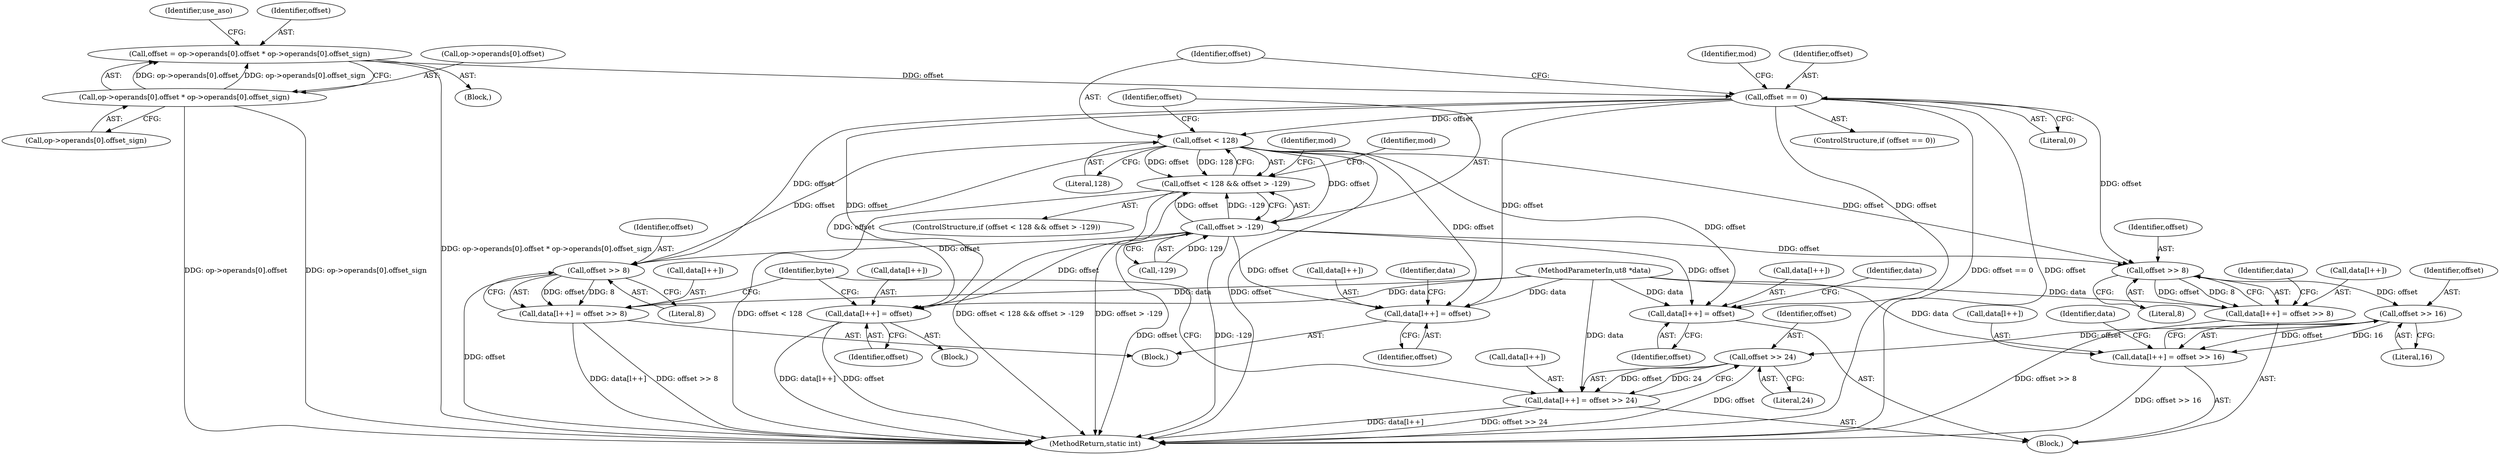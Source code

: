 digraph "0_radare2_f17bfd9f1da05f30f23a4dd05e9d2363e1406948@API" {
"1000583" [label="(Call,offset = op->operands[0].offset * op->operands[0].offset_sign)"];
"1000585" [label="(Call,op->operands[0].offset * op->operands[0].offset_sign)"];
"1000708" [label="(Call,offset == 0)"];
"1000718" [label="(Call,offset < 128)"];
"1000717" [label="(Call,offset < 128 && offset > -129)"];
"1000721" [label="(Call,offset > -129)"];
"1001159" [label="(Call,data[l++] = offset)"];
"1001175" [label="(Call,data[l++] = offset)"];
"1001186" [label="(Call,offset >> 8)"];
"1001181" [label="(Call,data[l++] = offset >> 8)"];
"1001197" [label="(Call,data[l++] = offset)"];
"1001208" [label="(Call,offset >> 8)"];
"1001203" [label="(Call,data[l++] = offset >> 8)"];
"1001216" [label="(Call,offset >> 16)"];
"1001211" [label="(Call,data[l++] = offset >> 16)"];
"1001224" [label="(Call,offset >> 24)"];
"1001219" [label="(Call,data[l++] = offset >> 24)"];
"1000713" [label="(Identifier,mod)"];
"1001202" [label="(Identifier,offset)"];
"1000506" [label="(Block,)"];
"1000723" [label="(Call,-129)"];
"1001180" [label="(Identifier,offset)"];
"1000707" [label="(ControlStructure,if (offset == 0))"];
"1000104" [label="(MethodParameterIn,ut8 *data)"];
"1000718" [label="(Call,offset < 128)"];
"1000602" [label="(Identifier,use_aso)"];
"1001159" [label="(Call,data[l++] = offset)"];
"1000720" [label="(Literal,128)"];
"1000721" [label="(Call,offset > -129)"];
"1001196" [label="(Block,)"];
"1000717" [label="(Call,offset < 128 && offset > -129)"];
"1001182" [label="(Call,data[l++])"];
"1001219" [label="(Call,data[l++] = offset >> 24)"];
"1001225" [label="(Identifier,offset)"];
"1000583" [label="(Call,offset = op->operands[0].offset * op->operands[0].offset_sign)"];
"1000716" [label="(ControlStructure,if (offset < 128 && offset > -129))"];
"1001188" [label="(Literal,8)"];
"1000722" [label="(Identifier,offset)"];
"1001218" [label="(Literal,16)"];
"1001226" [label="(Literal,24)"];
"1000732" [label="(Identifier,mod)"];
"1001175" [label="(Call,data[l++] = offset)"];
"1000584" [label="(Identifier,offset)"];
"1001208" [label="(Call,offset >> 8)"];
"1001213" [label="(Identifier,data)"];
"1001211" [label="(Call,data[l++] = offset >> 16)"];
"1001187" [label="(Identifier,offset)"];
"1001216" [label="(Call,offset >> 16)"];
"1001205" [label="(Identifier,data)"];
"1001204" [label="(Call,data[l++])"];
"1000593" [label="(Call,op->operands[0].offset_sign)"];
"1000708" [label="(Call,offset == 0)"];
"1001197" [label="(Call,data[l++] = offset)"];
"1003220" [label="(MethodReturn,static int)"];
"1001174" [label="(Block,)"];
"1001221" [label="(Identifier,data)"];
"1000719" [label="(Identifier,offset)"];
"1001160" [label="(Call,data[l++])"];
"1001198" [label="(Call,data[l++])"];
"1000727" [label="(Identifier,mod)"];
"1001164" [label="(Identifier,offset)"];
"1001220" [label="(Call,data[l++])"];
"1001210" [label="(Literal,8)"];
"1001186" [label="(Call,offset >> 8)"];
"1001176" [label="(Call,data[l++])"];
"1001209" [label="(Identifier,offset)"];
"1000586" [label="(Call,op->operands[0].offset)"];
"1001158" [label="(Block,)"];
"1000709" [label="(Identifier,offset)"];
"1001203" [label="(Call,data[l++] = offset >> 8)"];
"1001217" [label="(Identifier,offset)"];
"1001230" [label="(Identifier,byte)"];
"1001224" [label="(Call,offset >> 24)"];
"1000710" [label="(Literal,0)"];
"1000585" [label="(Call,op->operands[0].offset * op->operands[0].offset_sign)"];
"1001181" [label="(Call,data[l++] = offset >> 8)"];
"1001212" [label="(Call,data[l++])"];
"1001183" [label="(Identifier,data)"];
"1000583" -> "1000506"  [label="AST: "];
"1000583" -> "1000585"  [label="CFG: "];
"1000584" -> "1000583"  [label="AST: "];
"1000585" -> "1000583"  [label="AST: "];
"1000602" -> "1000583"  [label="CFG: "];
"1000583" -> "1003220"  [label="DDG: op->operands[0].offset * op->operands[0].offset_sign"];
"1000585" -> "1000583"  [label="DDG: op->operands[0].offset"];
"1000585" -> "1000583"  [label="DDG: op->operands[0].offset_sign"];
"1000583" -> "1000708"  [label="DDG: offset"];
"1000585" -> "1000593"  [label="CFG: "];
"1000586" -> "1000585"  [label="AST: "];
"1000593" -> "1000585"  [label="AST: "];
"1000585" -> "1003220"  [label="DDG: op->operands[0].offset"];
"1000585" -> "1003220"  [label="DDG: op->operands[0].offset_sign"];
"1000708" -> "1000707"  [label="AST: "];
"1000708" -> "1000710"  [label="CFG: "];
"1000709" -> "1000708"  [label="AST: "];
"1000710" -> "1000708"  [label="AST: "];
"1000713" -> "1000708"  [label="CFG: "];
"1000719" -> "1000708"  [label="CFG: "];
"1000708" -> "1003220"  [label="DDG: offset"];
"1000708" -> "1003220"  [label="DDG: offset == 0"];
"1000708" -> "1000718"  [label="DDG: offset"];
"1000708" -> "1001159"  [label="DDG: offset"];
"1000708" -> "1001175"  [label="DDG: offset"];
"1000708" -> "1001186"  [label="DDG: offset"];
"1000708" -> "1001197"  [label="DDG: offset"];
"1000708" -> "1001208"  [label="DDG: offset"];
"1000718" -> "1000717"  [label="AST: "];
"1000718" -> "1000720"  [label="CFG: "];
"1000719" -> "1000718"  [label="AST: "];
"1000720" -> "1000718"  [label="AST: "];
"1000722" -> "1000718"  [label="CFG: "];
"1000717" -> "1000718"  [label="CFG: "];
"1000718" -> "1003220"  [label="DDG: offset"];
"1000718" -> "1000717"  [label="DDG: offset"];
"1000718" -> "1000717"  [label="DDG: 128"];
"1000718" -> "1000721"  [label="DDG: offset"];
"1000718" -> "1001159"  [label="DDG: offset"];
"1000718" -> "1001175"  [label="DDG: offset"];
"1000718" -> "1001186"  [label="DDG: offset"];
"1000718" -> "1001197"  [label="DDG: offset"];
"1000718" -> "1001208"  [label="DDG: offset"];
"1000717" -> "1000716"  [label="AST: "];
"1000717" -> "1000721"  [label="CFG: "];
"1000721" -> "1000717"  [label="AST: "];
"1000727" -> "1000717"  [label="CFG: "];
"1000732" -> "1000717"  [label="CFG: "];
"1000717" -> "1003220"  [label="DDG: offset < 128 && offset > -129"];
"1000717" -> "1003220"  [label="DDG: offset > -129"];
"1000717" -> "1003220"  [label="DDG: offset < 128"];
"1000721" -> "1000717"  [label="DDG: offset"];
"1000721" -> "1000717"  [label="DDG: -129"];
"1000721" -> "1000723"  [label="CFG: "];
"1000722" -> "1000721"  [label="AST: "];
"1000723" -> "1000721"  [label="AST: "];
"1000721" -> "1003220"  [label="DDG: offset"];
"1000721" -> "1003220"  [label="DDG: -129"];
"1000723" -> "1000721"  [label="DDG: 129"];
"1000721" -> "1001159"  [label="DDG: offset"];
"1000721" -> "1001175"  [label="DDG: offset"];
"1000721" -> "1001186"  [label="DDG: offset"];
"1000721" -> "1001197"  [label="DDG: offset"];
"1000721" -> "1001208"  [label="DDG: offset"];
"1001159" -> "1001158"  [label="AST: "];
"1001159" -> "1001164"  [label="CFG: "];
"1001160" -> "1001159"  [label="AST: "];
"1001164" -> "1001159"  [label="AST: "];
"1001230" -> "1001159"  [label="CFG: "];
"1001159" -> "1003220"  [label="DDG: offset"];
"1001159" -> "1003220"  [label="DDG: data[l++]"];
"1000104" -> "1001159"  [label="DDG: data"];
"1001175" -> "1001174"  [label="AST: "];
"1001175" -> "1001180"  [label="CFG: "];
"1001176" -> "1001175"  [label="AST: "];
"1001180" -> "1001175"  [label="AST: "];
"1001183" -> "1001175"  [label="CFG: "];
"1000104" -> "1001175"  [label="DDG: data"];
"1001186" -> "1001181"  [label="AST: "];
"1001186" -> "1001188"  [label="CFG: "];
"1001187" -> "1001186"  [label="AST: "];
"1001188" -> "1001186"  [label="AST: "];
"1001181" -> "1001186"  [label="CFG: "];
"1001186" -> "1003220"  [label="DDG: offset"];
"1001186" -> "1001181"  [label="DDG: offset"];
"1001186" -> "1001181"  [label="DDG: 8"];
"1001181" -> "1001174"  [label="AST: "];
"1001182" -> "1001181"  [label="AST: "];
"1001230" -> "1001181"  [label="CFG: "];
"1001181" -> "1003220"  [label="DDG: offset >> 8"];
"1001181" -> "1003220"  [label="DDG: data[l++]"];
"1000104" -> "1001181"  [label="DDG: data"];
"1001197" -> "1001196"  [label="AST: "];
"1001197" -> "1001202"  [label="CFG: "];
"1001198" -> "1001197"  [label="AST: "];
"1001202" -> "1001197"  [label="AST: "];
"1001205" -> "1001197"  [label="CFG: "];
"1000104" -> "1001197"  [label="DDG: data"];
"1001208" -> "1001203"  [label="AST: "];
"1001208" -> "1001210"  [label="CFG: "];
"1001209" -> "1001208"  [label="AST: "];
"1001210" -> "1001208"  [label="AST: "];
"1001203" -> "1001208"  [label="CFG: "];
"1001208" -> "1001203"  [label="DDG: offset"];
"1001208" -> "1001203"  [label="DDG: 8"];
"1001208" -> "1001216"  [label="DDG: offset"];
"1001203" -> "1001196"  [label="AST: "];
"1001204" -> "1001203"  [label="AST: "];
"1001213" -> "1001203"  [label="CFG: "];
"1001203" -> "1003220"  [label="DDG: offset >> 8"];
"1000104" -> "1001203"  [label="DDG: data"];
"1001216" -> "1001211"  [label="AST: "];
"1001216" -> "1001218"  [label="CFG: "];
"1001217" -> "1001216"  [label="AST: "];
"1001218" -> "1001216"  [label="AST: "];
"1001211" -> "1001216"  [label="CFG: "];
"1001216" -> "1001211"  [label="DDG: offset"];
"1001216" -> "1001211"  [label="DDG: 16"];
"1001216" -> "1001224"  [label="DDG: offset"];
"1001211" -> "1001196"  [label="AST: "];
"1001212" -> "1001211"  [label="AST: "];
"1001221" -> "1001211"  [label="CFG: "];
"1001211" -> "1003220"  [label="DDG: offset >> 16"];
"1000104" -> "1001211"  [label="DDG: data"];
"1001224" -> "1001219"  [label="AST: "];
"1001224" -> "1001226"  [label="CFG: "];
"1001225" -> "1001224"  [label="AST: "];
"1001226" -> "1001224"  [label="AST: "];
"1001219" -> "1001224"  [label="CFG: "];
"1001224" -> "1003220"  [label="DDG: offset"];
"1001224" -> "1001219"  [label="DDG: offset"];
"1001224" -> "1001219"  [label="DDG: 24"];
"1001219" -> "1001196"  [label="AST: "];
"1001220" -> "1001219"  [label="AST: "];
"1001230" -> "1001219"  [label="CFG: "];
"1001219" -> "1003220"  [label="DDG: data[l++]"];
"1001219" -> "1003220"  [label="DDG: offset >> 24"];
"1000104" -> "1001219"  [label="DDG: data"];
}
